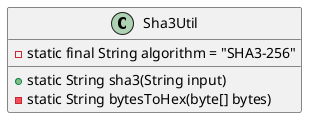 @startuml Sha3Util
class Sha3Util {
    - static final String algorithm = "SHA3-256"
    + static String sha3(String input)
    - static String bytesToHex(byte[] bytes)
}

@enduml
